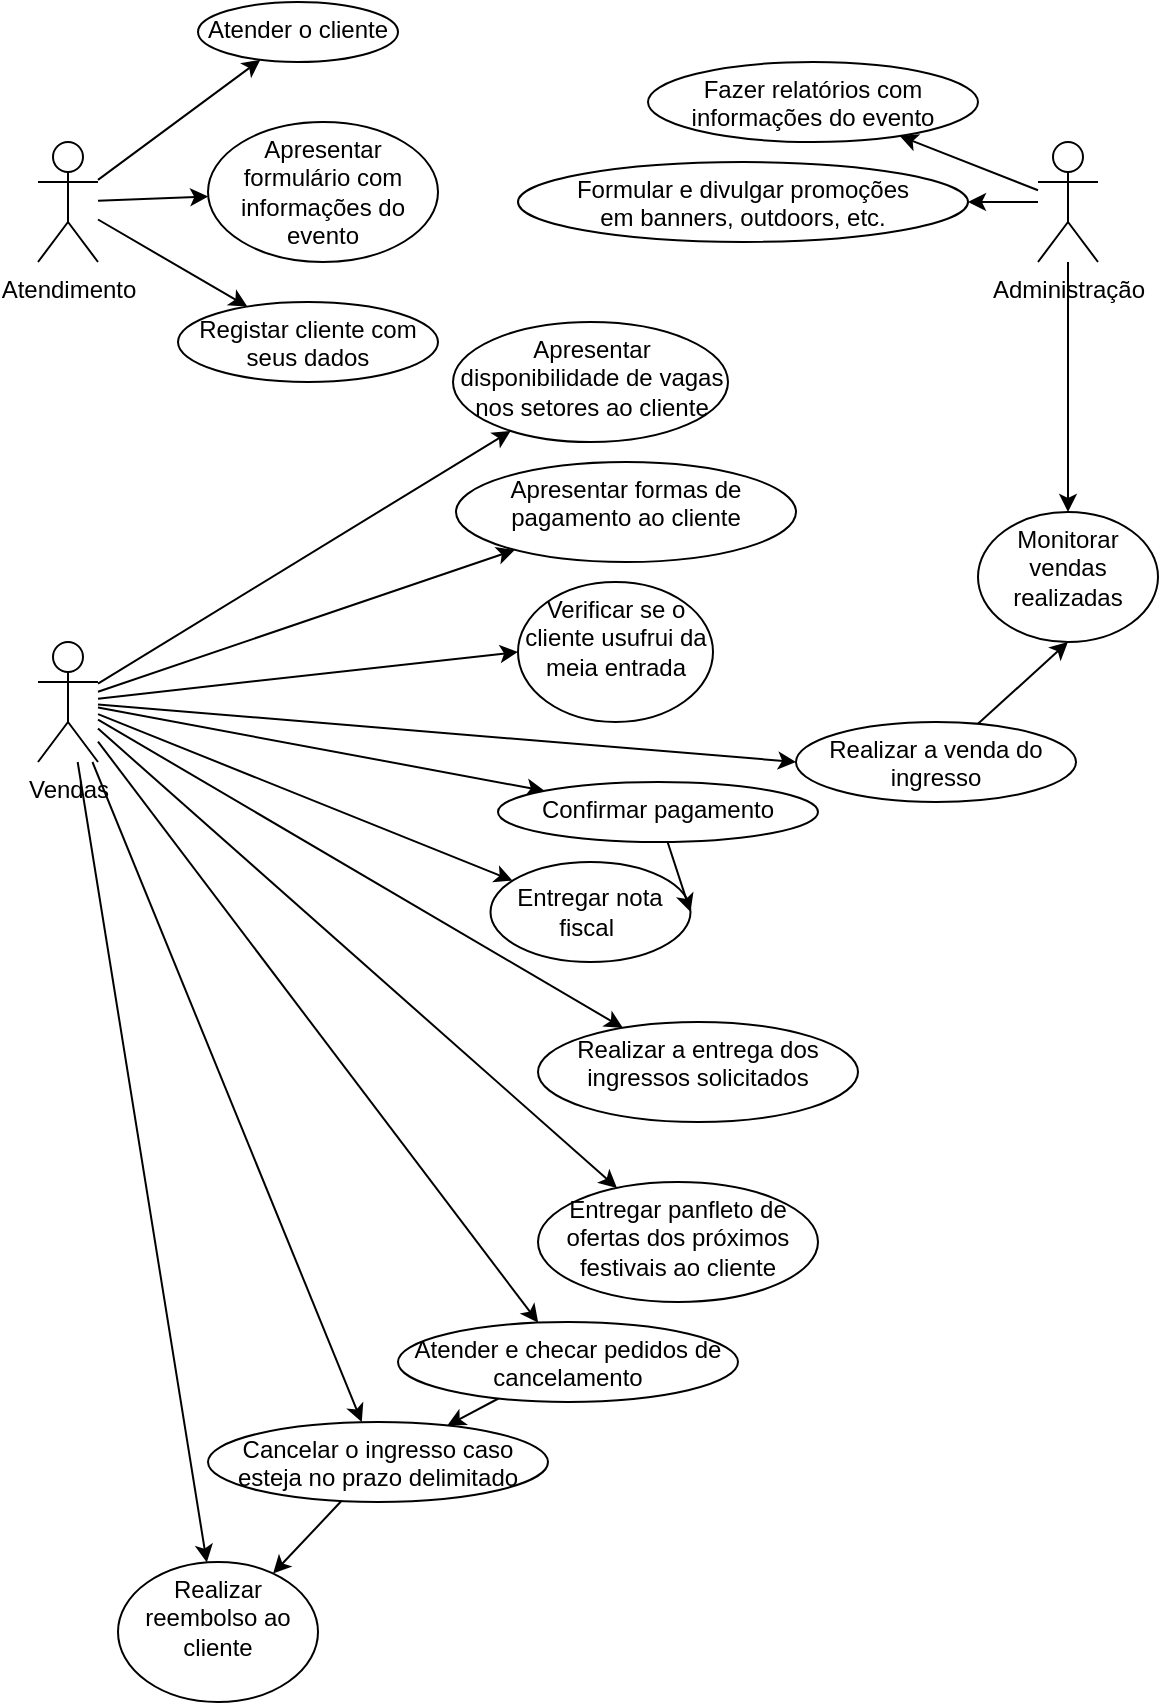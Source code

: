 <mxfile version="15.5.8" type="github">
  <diagram id="-LlGjM2WDZhJ4IYqDpHq" name="Page-1">
    <mxGraphModel dx="1789" dy="819" grid="1" gridSize="10" guides="1" tooltips="1" connect="1" arrows="1" fold="1" page="1" pageScale="1" pageWidth="827" pageHeight="1169" math="0" shadow="0">
      <root>
        <mxCell id="0" />
        <mxCell id="1" parent="0" />
        <mxCell id="2EMd4SgfxUcKw925wCAR-9" value="" style="edgeStyle=none;rounded=0;orthogonalLoop=1;jettySize=auto;html=1;" edge="1" parent="1" source="2EMd4SgfxUcKw925wCAR-1" target="2EMd4SgfxUcKw925wCAR-8">
          <mxGeometry relative="1" as="geometry" />
        </mxCell>
        <mxCell id="2EMd4SgfxUcKw925wCAR-12" value="" style="edgeStyle=none;rounded=0;orthogonalLoop=1;jettySize=auto;html=1;" edge="1" parent="1" source="2EMd4SgfxUcKw925wCAR-1" target="2EMd4SgfxUcKw925wCAR-11">
          <mxGeometry relative="1" as="geometry" />
        </mxCell>
        <mxCell id="2EMd4SgfxUcKw925wCAR-48" value="" style="edgeStyle=none;rounded=0;orthogonalLoop=1;jettySize=auto;html=1;" edge="1" parent="1" source="2EMd4SgfxUcKw925wCAR-1" target="2EMd4SgfxUcKw925wCAR-47">
          <mxGeometry relative="1" as="geometry" />
        </mxCell>
        <mxCell id="2EMd4SgfxUcKw925wCAR-1" value="Atendimento" style="shape=umlActor;verticalLabelPosition=bottom;verticalAlign=top;html=1;outlineConnect=0;" vertex="1" parent="1">
          <mxGeometry x="120" y="110" width="30" height="60" as="geometry" />
        </mxCell>
        <mxCell id="2EMd4SgfxUcKw925wCAR-24" value="" style="edgeStyle=none;rounded=0;orthogonalLoop=1;jettySize=auto;html=1;" edge="1" parent="1" source="2EMd4SgfxUcKw925wCAR-2" target="2EMd4SgfxUcKw925wCAR-23">
          <mxGeometry relative="1" as="geometry" />
        </mxCell>
        <mxCell id="2EMd4SgfxUcKw925wCAR-27" value="" style="edgeStyle=none;rounded=0;orthogonalLoop=1;jettySize=auto;html=1;" edge="1" parent="1" source="2EMd4SgfxUcKw925wCAR-2" target="2EMd4SgfxUcKw925wCAR-26">
          <mxGeometry relative="1" as="geometry" />
        </mxCell>
        <mxCell id="2EMd4SgfxUcKw925wCAR-62" value="" style="edgeStyle=none;rounded=0;orthogonalLoop=1;jettySize=auto;html=1;" edge="1" parent="1" source="2EMd4SgfxUcKw925wCAR-2" target="2EMd4SgfxUcKw925wCAR-61">
          <mxGeometry relative="1" as="geometry" />
        </mxCell>
        <mxCell id="2EMd4SgfxUcKw925wCAR-2" value="Administração" style="shape=umlActor;verticalLabelPosition=bottom;verticalAlign=top;html=1;outlineConnect=0;" vertex="1" parent="1">
          <mxGeometry x="620" y="110" width="30" height="60" as="geometry" />
        </mxCell>
        <mxCell id="2EMd4SgfxUcKw925wCAR-7" style="edgeStyle=none;rounded=0;orthogonalLoop=1;jettySize=auto;html=1;" edge="1" parent="1" source="2EMd4SgfxUcKw925wCAR-3" target="2EMd4SgfxUcKw925wCAR-6">
          <mxGeometry relative="1" as="geometry" />
        </mxCell>
        <mxCell id="2EMd4SgfxUcKw925wCAR-22" style="edgeStyle=none;rounded=0;orthogonalLoop=1;jettySize=auto;html=1;entryX=0;entryY=0.5;entryDx=0;entryDy=0;" edge="1" parent="1" source="2EMd4SgfxUcKw925wCAR-3" target="2EMd4SgfxUcKw925wCAR-15">
          <mxGeometry relative="1" as="geometry" />
        </mxCell>
        <mxCell id="2EMd4SgfxUcKw925wCAR-41" value="" style="edgeStyle=none;rounded=0;orthogonalLoop=1;jettySize=auto;html=1;" edge="1" parent="1" source="2EMd4SgfxUcKw925wCAR-3" target="2EMd4SgfxUcKw925wCAR-40">
          <mxGeometry relative="1" as="geometry" />
        </mxCell>
        <mxCell id="2EMd4SgfxUcKw925wCAR-43" value="" style="edgeStyle=none;rounded=0;orthogonalLoop=1;jettySize=auto;html=1;" edge="1" parent="1" source="2EMd4SgfxUcKw925wCAR-3" target="2EMd4SgfxUcKw925wCAR-42">
          <mxGeometry relative="1" as="geometry" />
        </mxCell>
        <mxCell id="2EMd4SgfxUcKw925wCAR-53" style="edgeStyle=none;rounded=0;orthogonalLoop=1;jettySize=auto;html=1;entryX=0;entryY=0.5;entryDx=0;entryDy=0;" edge="1" parent="1" source="2EMd4SgfxUcKw925wCAR-3" target="2EMd4SgfxUcKw925wCAR-44">
          <mxGeometry relative="1" as="geometry">
            <mxPoint x="280" y="410" as="targetPoint" />
          </mxGeometry>
        </mxCell>
        <mxCell id="2EMd4SgfxUcKw925wCAR-55" value="" style="edgeStyle=none;rounded=0;orthogonalLoop=1;jettySize=auto;html=1;" edge="1" parent="1" source="2EMd4SgfxUcKw925wCAR-3" target="2EMd4SgfxUcKw925wCAR-54">
          <mxGeometry relative="1" as="geometry" />
        </mxCell>
        <mxCell id="2EMd4SgfxUcKw925wCAR-58" value="" style="edgeStyle=none;rounded=0;orthogonalLoop=1;jettySize=auto;html=1;" edge="1" parent="1" source="2EMd4SgfxUcKw925wCAR-3" target="2EMd4SgfxUcKw925wCAR-57">
          <mxGeometry relative="1" as="geometry" />
        </mxCell>
        <mxCell id="2EMd4SgfxUcKw925wCAR-65" value="" style="edgeStyle=none;rounded=0;orthogonalLoop=1;jettySize=auto;html=1;" edge="1" parent="1" source="2EMd4SgfxUcKw925wCAR-3" target="2EMd4SgfxUcKw925wCAR-64">
          <mxGeometry relative="1" as="geometry" />
        </mxCell>
        <mxCell id="2EMd4SgfxUcKw925wCAR-67" value="" style="edgeStyle=none;rounded=0;orthogonalLoop=1;jettySize=auto;html=1;" edge="1" parent="1" source="2EMd4SgfxUcKw925wCAR-3" target="2EMd4SgfxUcKw925wCAR-66">
          <mxGeometry relative="1" as="geometry" />
        </mxCell>
        <mxCell id="2EMd4SgfxUcKw925wCAR-69" value="" style="edgeStyle=none;rounded=0;orthogonalLoop=1;jettySize=auto;html=1;" edge="1" parent="1" source="2EMd4SgfxUcKw925wCAR-3" target="2EMd4SgfxUcKw925wCAR-68">
          <mxGeometry relative="1" as="geometry" />
        </mxCell>
        <mxCell id="2EMd4SgfxUcKw925wCAR-72" value="" style="edgeStyle=none;rounded=0;orthogonalLoop=1;jettySize=auto;html=1;" edge="1" parent="1" source="2EMd4SgfxUcKw925wCAR-3" target="2EMd4SgfxUcKw925wCAR-71">
          <mxGeometry relative="1" as="geometry" />
        </mxCell>
        <mxCell id="2EMd4SgfxUcKw925wCAR-3" value="Vendas" style="shape=umlActor;verticalLabelPosition=bottom;verticalAlign=top;html=1;outlineConnect=0;" vertex="1" parent="1">
          <mxGeometry x="120" y="360" width="30" height="60" as="geometry" />
        </mxCell>
        <mxCell id="2EMd4SgfxUcKw925wCAR-6" value="Entregar nota fiscal&amp;nbsp;" style="ellipse;whiteSpace=wrap;html=1;" vertex="1" parent="1">
          <mxGeometry x="346.25" y="470" width="100" height="50" as="geometry" />
        </mxCell>
        <mxCell id="2EMd4SgfxUcKw925wCAR-8" value="Atender o cliente" style="ellipse;whiteSpace=wrap;html=1;verticalAlign=top;" vertex="1" parent="1">
          <mxGeometry x="200" y="40" width="100" height="30" as="geometry" />
        </mxCell>
        <mxCell id="2EMd4SgfxUcKw925wCAR-11" value="Registar cliente com seus dados" style="ellipse;whiteSpace=wrap;html=1;verticalAlign=top;" vertex="1" parent="1">
          <mxGeometry x="190" y="190" width="130" height="40" as="geometry" />
        </mxCell>
        <mxCell id="2EMd4SgfxUcKw925wCAR-63" style="edgeStyle=none;rounded=0;orthogonalLoop=1;jettySize=auto;html=1;entryX=0.5;entryY=1;entryDx=0;entryDy=0;" edge="1" parent="1" source="2EMd4SgfxUcKw925wCAR-15" target="2EMd4SgfxUcKw925wCAR-61">
          <mxGeometry relative="1" as="geometry" />
        </mxCell>
        <mxCell id="2EMd4SgfxUcKw925wCAR-15" value="Realizar a venda do ingresso" style="ellipse;whiteSpace=wrap;html=1;verticalAlign=top;" vertex="1" parent="1">
          <mxGeometry x="499" y="400" width="140" height="40" as="geometry" />
        </mxCell>
        <mxCell id="2EMd4SgfxUcKw925wCAR-23" value="Fazer relatórios com informações do evento" style="ellipse;whiteSpace=wrap;html=1;verticalAlign=top;" vertex="1" parent="1">
          <mxGeometry x="425" y="70" width="165" height="40" as="geometry" />
        </mxCell>
        <mxCell id="2EMd4SgfxUcKw925wCAR-26" value="Formular e divulgar promoções&lt;br&gt;em banners, outdoors, etc." style="ellipse;whiteSpace=wrap;html=1;verticalAlign=top;" vertex="1" parent="1">
          <mxGeometry x="360" y="120" width="225" height="40" as="geometry" />
        </mxCell>
        <mxCell id="2EMd4SgfxUcKw925wCAR-40" value="Apresentar disponibilidade de vagas nos setores ao cliente" style="ellipse;whiteSpace=wrap;html=1;verticalAlign=top;" vertex="1" parent="1">
          <mxGeometry x="327.5" y="200" width="137.5" height="60" as="geometry" />
        </mxCell>
        <mxCell id="2EMd4SgfxUcKw925wCAR-42" value="Apresentar formas de pagamento ao cliente" style="ellipse;whiteSpace=wrap;html=1;verticalAlign=top;" vertex="1" parent="1">
          <mxGeometry x="329" y="270" width="170" height="50" as="geometry" />
        </mxCell>
        <mxCell id="2EMd4SgfxUcKw925wCAR-44" value="Verificar se o cliente usufrui da meia entrada" style="ellipse;whiteSpace=wrap;html=1;verticalAlign=top;" vertex="1" parent="1">
          <mxGeometry x="360" y="330" width="97.5" height="70" as="geometry" />
        </mxCell>
        <mxCell id="2EMd4SgfxUcKw925wCAR-46" style="edgeStyle=none;rounded=0;orthogonalLoop=1;jettySize=auto;html=1;exitX=0.5;exitY=1;exitDx=0;exitDy=0;" edge="1" parent="1" source="2EMd4SgfxUcKw925wCAR-40" target="2EMd4SgfxUcKw925wCAR-40">
          <mxGeometry relative="1" as="geometry" />
        </mxCell>
        <mxCell id="2EMd4SgfxUcKw925wCAR-47" value="&lt;span&gt;Apresentar formulário com informações do evento&lt;/span&gt;" style="ellipse;whiteSpace=wrap;html=1;verticalAlign=top;" vertex="1" parent="1">
          <mxGeometry x="205" y="100" width="115" height="70" as="geometry" />
        </mxCell>
        <mxCell id="2EMd4SgfxUcKw925wCAR-49" style="edgeStyle=none;rounded=0;orthogonalLoop=1;jettySize=auto;html=1;exitX=0.5;exitY=0;exitDx=0;exitDy=0;" edge="1" parent="1" source="2EMd4SgfxUcKw925wCAR-44" target="2EMd4SgfxUcKw925wCAR-44">
          <mxGeometry relative="1" as="geometry" />
        </mxCell>
        <mxCell id="2EMd4SgfxUcKw925wCAR-56" style="edgeStyle=none;rounded=0;orthogonalLoop=1;jettySize=auto;html=1;entryX=1;entryY=0.5;entryDx=0;entryDy=0;" edge="1" parent="1" source="2EMd4SgfxUcKw925wCAR-54" target="2EMd4SgfxUcKw925wCAR-6">
          <mxGeometry relative="1" as="geometry" />
        </mxCell>
        <mxCell id="2EMd4SgfxUcKw925wCAR-54" value="Confirmar pagamento" style="ellipse;whiteSpace=wrap;html=1;verticalAlign=top;" vertex="1" parent="1">
          <mxGeometry x="350" y="430" width="160" height="30" as="geometry" />
        </mxCell>
        <mxCell id="2EMd4SgfxUcKw925wCAR-57" value="Realizar a entrega dos ingressos solicitados" style="ellipse;whiteSpace=wrap;html=1;verticalAlign=top;" vertex="1" parent="1">
          <mxGeometry x="370" y="550" width="160" height="50" as="geometry" />
        </mxCell>
        <mxCell id="2EMd4SgfxUcKw925wCAR-61" value="Monitorar vendas realizadas" style="ellipse;whiteSpace=wrap;html=1;verticalAlign=top;" vertex="1" parent="1">
          <mxGeometry x="590" y="295" width="90" height="65" as="geometry" />
        </mxCell>
        <mxCell id="2EMd4SgfxUcKw925wCAR-73" style="edgeStyle=none;rounded=0;orthogonalLoop=1;jettySize=auto;html=1;" edge="1" parent="1" source="2EMd4SgfxUcKw925wCAR-64" target="2EMd4SgfxUcKw925wCAR-68">
          <mxGeometry relative="1" as="geometry" />
        </mxCell>
        <mxCell id="2EMd4SgfxUcKw925wCAR-64" value="Atender e checar pedidos de cancelamento" style="ellipse;whiteSpace=wrap;html=1;verticalAlign=top;" vertex="1" parent="1">
          <mxGeometry x="300" y="700" width="170" height="40" as="geometry" />
        </mxCell>
        <mxCell id="2EMd4SgfxUcKw925wCAR-66" value="&lt;span&gt;Entregar panfleto de ofertas dos próximos festivais ao cliente&lt;/span&gt;" style="ellipse;whiteSpace=wrap;html=1;verticalAlign=top;" vertex="1" parent="1">
          <mxGeometry x="370" y="630" width="140" height="60" as="geometry" />
        </mxCell>
        <mxCell id="2EMd4SgfxUcKw925wCAR-74" style="edgeStyle=none;rounded=0;orthogonalLoop=1;jettySize=auto;html=1;" edge="1" parent="1" source="2EMd4SgfxUcKw925wCAR-68" target="2EMd4SgfxUcKw925wCAR-71">
          <mxGeometry relative="1" as="geometry" />
        </mxCell>
        <mxCell id="2EMd4SgfxUcKw925wCAR-68" value="Cancelar o ingresso caso esteja no prazo delimitado" style="ellipse;whiteSpace=wrap;html=1;verticalAlign=top;" vertex="1" parent="1">
          <mxGeometry x="205" y="750" width="170" height="40" as="geometry" />
        </mxCell>
        <mxCell id="2EMd4SgfxUcKw925wCAR-71" value="Realizar reembolso ao cliente" style="ellipse;whiteSpace=wrap;html=1;verticalAlign=top;" vertex="1" parent="1">
          <mxGeometry x="160" y="820" width="100" height="70" as="geometry" />
        </mxCell>
      </root>
    </mxGraphModel>
  </diagram>
</mxfile>
